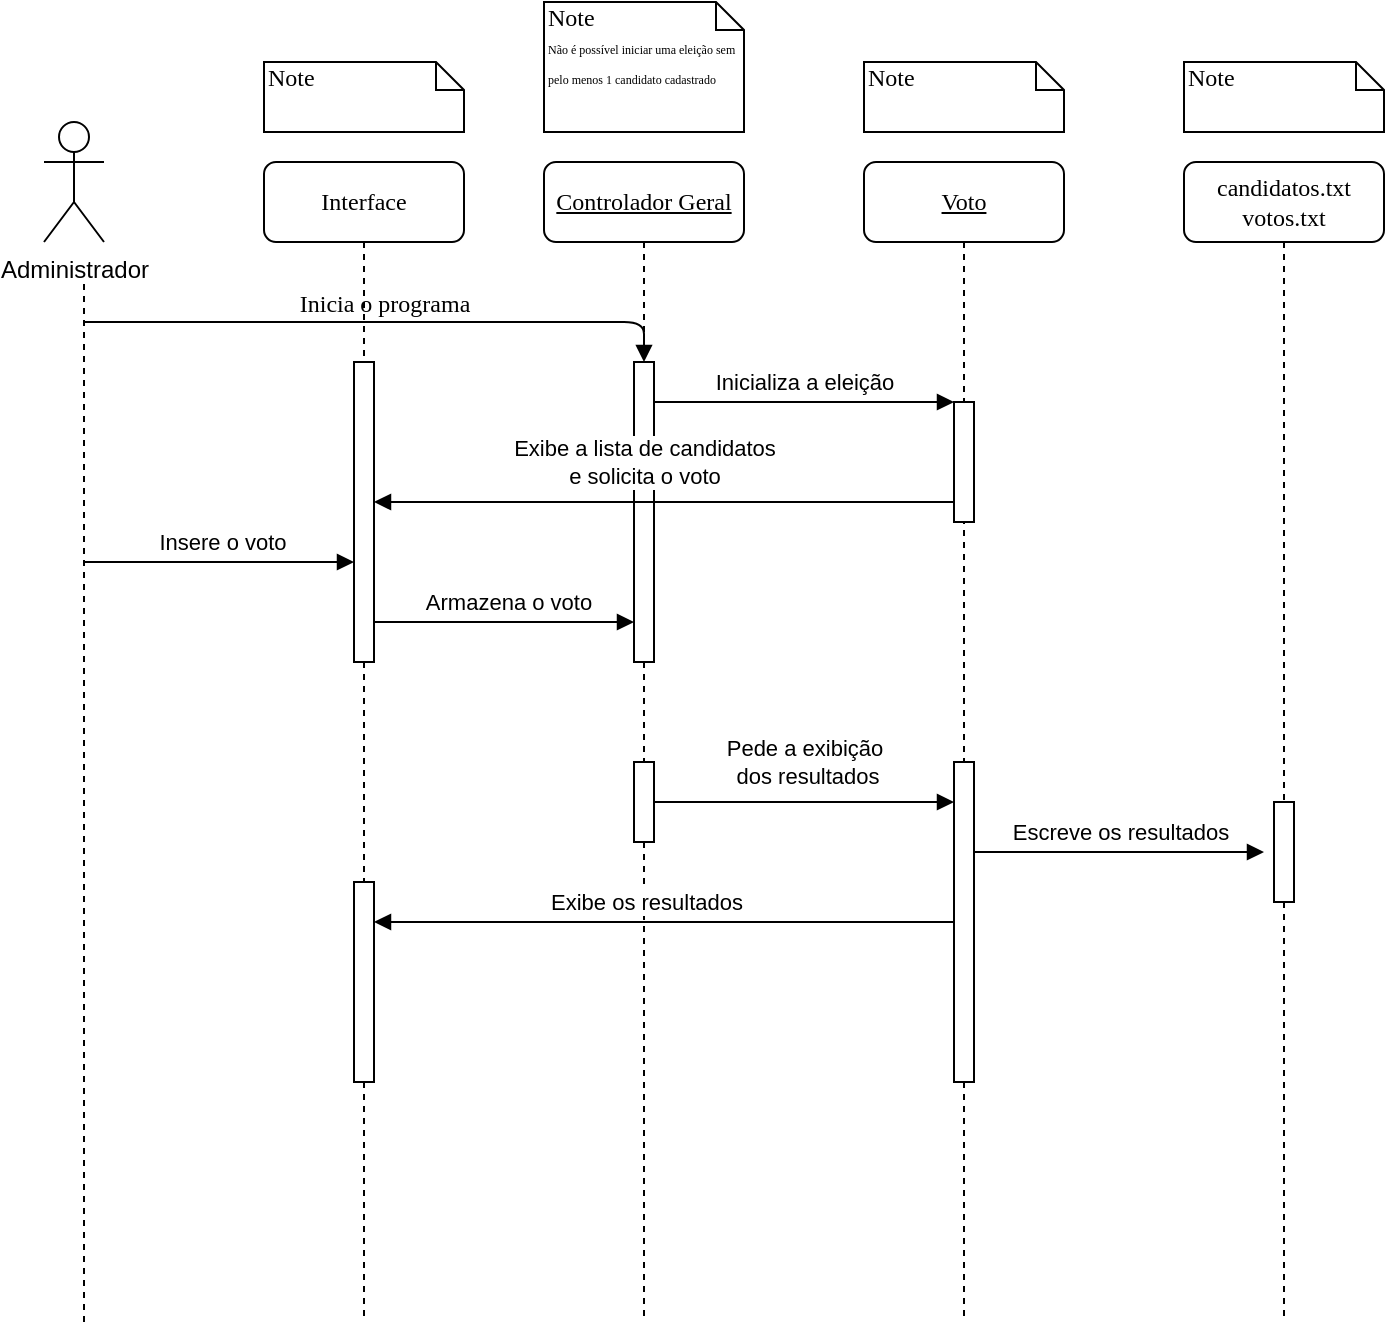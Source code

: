 <mxfile version="20.8.16" type="device" pages="2"><diagram name="Administrador" id="13e1069c-82ec-6db2-03f1-153e76fe0fe0"><mxGraphModel dx="1572" dy="758" grid="1" gridSize="10" guides="1" tooltips="1" connect="1" arrows="1" fold="1" page="1" pageScale="1" pageWidth="1100" pageHeight="850" background="none" math="0" shadow="0"><root><mxCell id="0"/><mxCell id="1" parent="0"/><mxCell id="7baba1c4bc27f4b0-2" value="&lt;u&gt;Controlador Geral&lt;/u&gt;" style="shape=umlLifeline;perimeter=lifelinePerimeter;whiteSpace=wrap;html=1;container=1;collapsible=0;recursiveResize=0;outlineConnect=0;rounded=1;shadow=0;comic=0;labelBackgroundColor=none;strokeWidth=1;fontFamily=Verdana;fontSize=12;align=center;" parent="1" vertex="1"><mxGeometry x="465" y="160" width="100" height="580" as="geometry"/></mxCell><mxCell id="7baba1c4bc27f4b0-10" value="" style="html=1;points=[];perimeter=orthogonalPerimeter;rounded=0;shadow=0;comic=0;labelBackgroundColor=none;strokeWidth=1;fontFamily=Verdana;fontSize=12;align=center;" parent="7baba1c4bc27f4b0-2" vertex="1"><mxGeometry x="45" y="100" width="10" height="150" as="geometry"/></mxCell><mxCell id="b4yrFJHsLpj1hnrqYsv3-22" value="" style="html=1;points=[];perimeter=orthogonalPerimeter;rounded=0;shadow=0;comic=0;labelBackgroundColor=none;strokeWidth=1;fontFamily=Verdana;fontSize=12;align=center;" parent="7baba1c4bc27f4b0-2" vertex="1"><mxGeometry x="45" y="300" width="10" height="40" as="geometry"/></mxCell><mxCell id="7baba1c4bc27f4b0-3" value="&lt;u&gt;Voto&lt;/u&gt;" style="shape=umlLifeline;perimeter=lifelinePerimeter;whiteSpace=wrap;html=1;container=1;collapsible=0;recursiveResize=0;outlineConnect=0;rounded=1;shadow=0;comic=0;labelBackgroundColor=none;strokeWidth=1;fontFamily=Verdana;fontSize=12;align=center;" parent="1" vertex="1"><mxGeometry x="625" y="160" width="100" height="580" as="geometry"/></mxCell><mxCell id="7baba1c4bc27f4b0-13" value="" style="html=1;points=[];perimeter=orthogonalPerimeter;rounded=0;shadow=0;comic=0;labelBackgroundColor=none;strokeWidth=1;fontFamily=Verdana;fontSize=12;align=center;" parent="7baba1c4bc27f4b0-3" vertex="1"><mxGeometry x="45" y="120" width="10" height="60" as="geometry"/></mxCell><mxCell id="b4yrFJHsLpj1hnrqYsv3-25" value="" style="html=1;points=[];perimeter=orthogonalPerimeter;rounded=0;shadow=0;comic=0;labelBackgroundColor=none;strokeWidth=1;fontFamily=Verdana;fontSize=12;align=center;" parent="7baba1c4bc27f4b0-3" vertex="1"><mxGeometry x="45" y="300" width="10" height="160" as="geometry"/></mxCell><mxCell id="7baba1c4bc27f4b0-8" value="Interface" style="shape=umlLifeline;perimeter=lifelinePerimeter;whiteSpace=wrap;html=1;container=1;collapsible=0;recursiveResize=0;outlineConnect=0;rounded=1;shadow=0;comic=0;labelBackgroundColor=none;strokeWidth=1;fontFamily=Verdana;fontSize=12;align=center;" parent="1" vertex="1"><mxGeometry x="325" y="160" width="100" height="580" as="geometry"/></mxCell><mxCell id="7baba1c4bc27f4b0-9" value="" style="html=1;points=[];perimeter=orthogonalPerimeter;rounded=0;shadow=0;comic=0;labelBackgroundColor=none;strokeWidth=1;fontFamily=Verdana;fontSize=12;align=center;" parent="7baba1c4bc27f4b0-8" vertex="1"><mxGeometry x="45" y="100" width="10" height="150" as="geometry"/></mxCell><mxCell id="b4yrFJHsLpj1hnrqYsv3-28" value="" style="html=1;points=[];perimeter=orthogonalPerimeter;rounded=0;shadow=0;comic=0;labelBackgroundColor=none;strokeWidth=1;fontFamily=Verdana;fontSize=12;align=center;" parent="7baba1c4bc27f4b0-8" vertex="1"><mxGeometry x="45" y="360" width="10" height="100" as="geometry"/></mxCell><mxCell id="7baba1c4bc27f4b0-14" value="" style="html=1;verticalAlign=bottom;endArrow=block;entryX=0;entryY=0;labelBackgroundColor=none;fontFamily=Verdana;fontSize=12;edgeStyle=elbowEdgeStyle;elbow=vertical;" parent="1" source="7baba1c4bc27f4b0-10" target="7baba1c4bc27f4b0-13" edge="1"><mxGeometry relative="1" as="geometry"><mxPoint x="595" y="280" as="sourcePoint"/></mxGeometry></mxCell><mxCell id="b4yrFJHsLpj1hnrqYsv3-11" value="Inicializa a eleição" style="edgeLabel;html=1;align=center;verticalAlign=middle;resizable=0;points=[];" parent="7baba1c4bc27f4b0-14" vertex="1" connectable="0"><mxGeometry x="-0.189" y="1" relative="1" as="geometry"><mxPoint x="14" y="-9" as="offset"/></mxGeometry></mxCell><mxCell id="7baba1c4bc27f4b0-40" value="Note" style="shape=note;whiteSpace=wrap;html=1;size=14;verticalAlign=top;align=left;spacingTop=-6;rounded=0;shadow=0;comic=0;labelBackgroundColor=none;strokeWidth=1;fontFamily=Verdana;fontSize=12" parent="1" vertex="1"><mxGeometry x="325" y="110" width="100" height="35" as="geometry"/></mxCell><mxCell id="7baba1c4bc27f4b0-41" value="Note&lt;br&gt;&lt;font style=&quot;font-size: 6px;&quot;&gt;Não é possível iniciar uma eleição sem pelo menos 1 candidato cadastrado&lt;/font&gt;" style="shape=note;whiteSpace=wrap;html=1;size=14;verticalAlign=top;align=left;spacingTop=-6;rounded=0;shadow=0;comic=0;labelBackgroundColor=none;strokeWidth=1;fontFamily=Verdana;fontSize=12" parent="1" vertex="1"><mxGeometry x="465" y="80" width="100" height="65" as="geometry"/></mxCell><mxCell id="7baba1c4bc27f4b0-42" value="Note" style="shape=note;whiteSpace=wrap;html=1;size=14;verticalAlign=top;align=left;spacingTop=-6;rounded=0;shadow=0;comic=0;labelBackgroundColor=none;strokeWidth=1;fontFamily=Verdana;fontSize=12" parent="1" vertex="1"><mxGeometry x="625" y="110" width="100" height="35" as="geometry"/></mxCell><mxCell id="b4yrFJHsLpj1hnrqYsv3-3" value="Administrador" style="shape=umlActor;verticalLabelPosition=bottom;verticalAlign=top;html=1;outlineConnect=0;" parent="1" vertex="1"><mxGeometry x="215" y="140" width="30" height="60" as="geometry"/></mxCell><mxCell id="b4yrFJHsLpj1hnrqYsv3-4" value="" style="endArrow=none;dashed=1;html=1;rounded=0;" parent="1" edge="1"><mxGeometry width="50" height="50" relative="1" as="geometry"><mxPoint x="235" y="740" as="sourcePoint"/><mxPoint x="235" y="220" as="targetPoint"/></mxGeometry></mxCell><mxCell id="b4yrFJHsLpj1hnrqYsv3-10" value="Inicia o programa" style="html=1;verticalAlign=bottom;endArrow=block;labelBackgroundColor=none;fontFamily=Verdana;fontSize=12;edgeStyle=elbowEdgeStyle;elbow=vertical;" parent="1" target="7baba1c4bc27f4b0-10" edge="1"><mxGeometry relative="1" as="geometry"><mxPoint x="235" y="240" as="sourcePoint"/><mxPoint x="365" y="240" as="targetPoint"/><Array as="points"><mxPoint x="250" y="240"/></Array></mxGeometry></mxCell><mxCell id="b4yrFJHsLpj1hnrqYsv3-12" value="" style="html=1;verticalAlign=bottom;endArrow=none;labelBackgroundColor=none;fontFamily=Verdana;fontSize=12;edgeStyle=elbowEdgeStyle;elbow=vertical;startArrow=block;startFill=1;endFill=0;" parent="1" source="7baba1c4bc27f4b0-9" target="7baba1c4bc27f4b0-13" edge="1"><mxGeometry relative="1" as="geometry"><mxPoint x="525" y="320" as="sourcePoint"/><mxPoint x="675" y="320.0" as="targetPoint"/><Array as="points"><mxPoint x="585" y="330"/></Array></mxGeometry></mxCell><mxCell id="b4yrFJHsLpj1hnrqYsv3-13" value="Exibe a lista de candidatos&lt;br&gt;e solicita o voto" style="edgeLabel;html=1;align=center;verticalAlign=middle;resizable=0;points=[];labelBackgroundColor=default;" parent="b4yrFJHsLpj1hnrqYsv3-12" vertex="1" connectable="0"><mxGeometry x="-0.189" y="1" relative="1" as="geometry"><mxPoint x="17" y="-19" as="offset"/></mxGeometry></mxCell><mxCell id="b4yrFJHsLpj1hnrqYsv3-15" value="" style="html=1;verticalAlign=bottom;endArrow=block;labelBackgroundColor=none;fontFamily=Verdana;fontSize=12;edgeStyle=elbowEdgeStyle;elbow=vertical;" parent="1" target="7baba1c4bc27f4b0-9" edge="1"><mxGeometry relative="1" as="geometry"><mxPoint x="235" y="360" as="sourcePoint"/><mxPoint x="365" y="360.0" as="targetPoint"/></mxGeometry></mxCell><mxCell id="b4yrFJHsLpj1hnrqYsv3-16" value="Insere o voto" style="edgeLabel;html=1;align=center;verticalAlign=middle;resizable=0;points=[];" parent="b4yrFJHsLpj1hnrqYsv3-15" vertex="1" connectable="0"><mxGeometry x="-0.189" y="1" relative="1" as="geometry"><mxPoint x="14" y="-9" as="offset"/></mxGeometry></mxCell><mxCell id="b4yrFJHsLpj1hnrqYsv3-17" value="" style="html=1;verticalAlign=bottom;endArrow=block;labelBackgroundColor=none;fontFamily=Verdana;fontSize=12;edgeStyle=elbowEdgeStyle;elbow=vertical;" parent="1" source="7baba1c4bc27f4b0-9" target="7baba1c4bc27f4b0-10" edge="1"><mxGeometry relative="1" as="geometry"><mxPoint x="385" y="380" as="sourcePoint"/><mxPoint x="505" y="390" as="targetPoint"/><Array as="points"><mxPoint x="445" y="390"/><mxPoint x="515" y="380"/></Array></mxGeometry></mxCell><mxCell id="b4yrFJHsLpj1hnrqYsv3-18" value="Armazena o voto" style="edgeLabel;html=1;align=center;verticalAlign=middle;resizable=0;points=[];" parent="b4yrFJHsLpj1hnrqYsv3-17" vertex="1" connectable="0"><mxGeometry x="-0.189" y="1" relative="1" as="geometry"><mxPoint x="14" y="-9" as="offset"/></mxGeometry></mxCell><mxCell id="b4yrFJHsLpj1hnrqYsv3-19" value="candidatos.txt&lt;br&gt;votos.txt" style="shape=umlLifeline;perimeter=lifelinePerimeter;whiteSpace=wrap;html=1;container=1;collapsible=0;recursiveResize=0;outlineConnect=0;rounded=1;shadow=0;comic=0;labelBackgroundColor=none;strokeWidth=1;fontFamily=Verdana;fontSize=12;align=center;" parent="1" vertex="1"><mxGeometry x="785" y="160" width="100" height="580" as="geometry"/></mxCell><mxCell id="b4yrFJHsLpj1hnrqYsv3-20" value="" style="html=1;points=[];perimeter=orthogonalPerimeter;rounded=0;shadow=0;comic=0;labelBackgroundColor=none;strokeWidth=1;fontFamily=Verdana;fontSize=12;align=center;" parent="b4yrFJHsLpj1hnrqYsv3-19" vertex="1"><mxGeometry x="45" y="320" width="10" height="50" as="geometry"/></mxCell><mxCell id="b4yrFJHsLpj1hnrqYsv3-21" value="Note" style="shape=note;whiteSpace=wrap;html=1;size=14;verticalAlign=top;align=left;spacingTop=-6;rounded=0;shadow=0;comic=0;labelBackgroundColor=none;strokeWidth=1;fontFamily=Verdana;fontSize=12" parent="1" vertex="1"><mxGeometry x="785" y="110" width="100" height="35" as="geometry"/></mxCell><mxCell id="b4yrFJHsLpj1hnrqYsv3-23" value="" style="html=1;verticalAlign=bottom;endArrow=block;labelBackgroundColor=none;fontFamily=Verdana;fontSize=12;edgeStyle=elbowEdgeStyle;elbow=vertical;" parent="1" source="b4yrFJHsLpj1hnrqYsv3-22" target="b4yrFJHsLpj1hnrqYsv3-25" edge="1"><mxGeometry relative="1" as="geometry"><mxPoint x="535" y="480" as="sourcePoint"/><mxPoint x="665" y="480" as="targetPoint"/><Array as="points"><mxPoint x="600" y="480"/><mxPoint x="670" y="470"/></Array></mxGeometry></mxCell><mxCell id="b4yrFJHsLpj1hnrqYsv3-24" value="Pede a exibição&lt;br&gt;&amp;nbsp;dos resultados" style="edgeLabel;html=1;align=center;verticalAlign=middle;resizable=0;points=[];" parent="b4yrFJHsLpj1hnrqYsv3-23" vertex="1" connectable="0"><mxGeometry x="-0.189" y="1" relative="1" as="geometry"><mxPoint x="14" y="-19" as="offset"/></mxGeometry></mxCell><mxCell id="b4yrFJHsLpj1hnrqYsv3-26" value="" style="html=1;verticalAlign=bottom;endArrow=none;labelBackgroundColor=none;fontFamily=Verdana;fontSize=12;edgeStyle=elbowEdgeStyle;elbow=vertical;startArrow=block;startFill=1;endFill=0;" parent="1" source="b4yrFJHsLpj1hnrqYsv3-28" target="b4yrFJHsLpj1hnrqYsv3-25" edge="1"><mxGeometry relative="1" as="geometry"><mxPoint x="370" y="540" as="sourcePoint"/><mxPoint x="660" y="540" as="targetPoint"/><Array as="points"><mxPoint x="575" y="540"/></Array></mxGeometry></mxCell><mxCell id="b4yrFJHsLpj1hnrqYsv3-27" value="Exibe os resultados" style="edgeLabel;html=1;align=center;verticalAlign=middle;resizable=0;points=[];labelBackgroundColor=default;" parent="b4yrFJHsLpj1hnrqYsv3-26" vertex="1" connectable="0"><mxGeometry x="-0.189" y="1" relative="1" as="geometry"><mxPoint x="18" y="-9" as="offset"/></mxGeometry></mxCell><mxCell id="b4yrFJHsLpj1hnrqYsv3-32" value="" style="html=1;verticalAlign=bottom;endArrow=block;labelBackgroundColor=none;fontFamily=Verdana;fontSize=12;edgeStyle=elbowEdgeStyle;elbow=vertical;" parent="1" source="b4yrFJHsLpj1hnrqYsv3-25" edge="1"><mxGeometry relative="1" as="geometry"><mxPoint x="695" y="505.0" as="sourcePoint"/><mxPoint x="825" y="505.0" as="targetPoint"/><Array as="points"><mxPoint x="760" y="505"/><mxPoint x="830" y="495"/></Array></mxGeometry></mxCell><mxCell id="b4yrFJHsLpj1hnrqYsv3-33" value="Escreve os resultados" style="edgeLabel;html=1;align=center;verticalAlign=middle;resizable=0;points=[];" parent="b4yrFJHsLpj1hnrqYsv3-32" vertex="1" connectable="0"><mxGeometry x="-0.189" y="1" relative="1" as="geometry"><mxPoint x="14" y="-9" as="offset"/></mxGeometry></mxCell></root></mxGraphModel></diagram><diagram name="Votante" id="uM-rO9RCr3oaeKX8CJqo"><mxGraphModel dx="1886" dy="910" grid="1" gridSize="10" guides="1" tooltips="1" connect="1" arrows="1" fold="1" page="1" pageScale="1" pageWidth="1100" pageHeight="850" background="none" math="0" shadow="0"><root><mxCell id="dI6IA6Jb1SkRiT0I3AHi-0"/><mxCell id="dI6IA6Jb1SkRiT0I3AHi-1" parent="dI6IA6Jb1SkRiT0I3AHi-0"/><mxCell id="dI6IA6Jb1SkRiT0I3AHi-2" value="&lt;u&gt;Controlador Geral&lt;/u&gt;" style="shape=umlLifeline;perimeter=lifelinePerimeter;whiteSpace=wrap;html=1;container=1;collapsible=0;recursiveResize=0;outlineConnect=0;rounded=1;shadow=0;comic=0;labelBackgroundColor=none;strokeWidth=1;fontFamily=Verdana;fontSize=12;align=center;" vertex="1" parent="dI6IA6Jb1SkRiT0I3AHi-1"><mxGeometry x="465" y="160" width="100" height="580" as="geometry"/></mxCell><mxCell id="dI6IA6Jb1SkRiT0I3AHi-3" value="" style="html=1;points=[];perimeter=orthogonalPerimeter;rounded=0;shadow=0;comic=0;labelBackgroundColor=none;strokeWidth=1;fontFamily=Verdana;fontSize=12;align=center;" vertex="1" parent="dI6IA6Jb1SkRiT0I3AHi-2"><mxGeometry x="45" y="100" width="10" height="250" as="geometry"/></mxCell><mxCell id="5ze2HZSG6f6y8XCEyMou-2" value="Envia o voto" style="html=1;verticalAlign=bottom;endArrow=block;rounded=0;fontSize=12;" edge="1" parent="dI6IA6Jb1SkRiT0I3AHi-2" target="dI6IA6Jb1SkRiT0I3AHi-6"><mxGeometry width="80" relative="1" as="geometry"><mxPoint x="55" y="260" as="sourcePoint"/><mxPoint x="135" y="260" as="targetPoint"/></mxGeometry></mxCell><mxCell id="5ze2HZSG6f6y8XCEyMou-5" value="Gera mensagem de &lt;br&gt;confirmação de voto" style="html=1;verticalAlign=bottom;endArrow=none;rounded=0;fontSize=12;startArrow=block;startFill=1;endFill=0;" edge="1" parent="dI6IA6Jb1SkRiT0I3AHi-2" target="dI6IA6Jb1SkRiT0I3AHi-6"><mxGeometry width="80" relative="1" as="geometry"><mxPoint x="55" y="300" as="sourcePoint"/><mxPoint x="135" y="300" as="targetPoint"/></mxGeometry></mxCell><mxCell id="dI6IA6Jb1SkRiT0I3AHi-5" value="&lt;u&gt;Voto&lt;/u&gt;" style="shape=umlLifeline;perimeter=lifelinePerimeter;whiteSpace=wrap;html=1;container=1;collapsible=0;recursiveResize=0;outlineConnect=0;rounded=1;shadow=0;comic=0;labelBackgroundColor=none;strokeWidth=1;fontFamily=Verdana;fontSize=12;align=center;" vertex="1" parent="dI6IA6Jb1SkRiT0I3AHi-1"><mxGeometry x="625" y="160" width="100" height="580" as="geometry"/></mxCell><mxCell id="dI6IA6Jb1SkRiT0I3AHi-6" value="" style="html=1;points=[];perimeter=orthogonalPerimeter;rounded=0;shadow=0;comic=0;labelBackgroundColor=none;strokeWidth=1;fontFamily=Verdana;fontSize=12;align=center;" vertex="1" parent="dI6IA6Jb1SkRiT0I3AHi-5"><mxGeometry x="45" y="230" width="10" height="80" as="geometry"/></mxCell><mxCell id="5ze2HZSG6f6y8XCEyMou-3" value="Armazena resultados" style="html=1;verticalAlign=bottom;endArrow=block;rounded=0;fontSize=12;" edge="1" parent="dI6IA6Jb1SkRiT0I3AHi-5" target="5ze2HZSG6f6y8XCEyMou-4"><mxGeometry width="80" relative="1" as="geometry"><mxPoint x="55" y="260" as="sourcePoint"/><mxPoint x="135" y="260" as="targetPoint"/></mxGeometry></mxCell><mxCell id="dI6IA6Jb1SkRiT0I3AHi-8" value="Interface" style="shape=umlLifeline;perimeter=lifelinePerimeter;whiteSpace=wrap;html=1;container=1;collapsible=0;recursiveResize=0;outlineConnect=0;rounded=1;shadow=0;comic=0;labelBackgroundColor=none;strokeWidth=1;fontFamily=Verdana;fontSize=12;align=center;" vertex="1" parent="dI6IA6Jb1SkRiT0I3AHi-1"><mxGeometry x="325" y="160" width="100" height="580" as="geometry"/></mxCell><mxCell id="dI6IA6Jb1SkRiT0I3AHi-9" value="" style="html=1;points=[];perimeter=orthogonalPerimeter;rounded=0;shadow=0;comic=0;labelBackgroundColor=none;strokeWidth=1;fontFamily=Verdana;fontSize=12;align=center;" vertex="1" parent="dI6IA6Jb1SkRiT0I3AHi-8"><mxGeometry x="45" y="100" width="10" height="290" as="geometry"/></mxCell><mxCell id="5ze2HZSG6f6y8XCEyMou-1" value="Recebe o voto" style="html=1;verticalAlign=bottom;endArrow=block;rounded=0;fontSize=12;" edge="1" parent="dI6IA6Jb1SkRiT0I3AHi-8" target="dI6IA6Jb1SkRiT0I3AHi-3"><mxGeometry width="80" relative="1" as="geometry"><mxPoint x="55" y="240" as="sourcePoint"/><mxPoint x="135" y="240" as="targetPoint"/></mxGeometry></mxCell><mxCell id="5ze2HZSG6f6y8XCEyMou-6" value="Exibe mensagem de &lt;br&gt;confirmação de voto" style="html=1;verticalAlign=bottom;endArrow=none;rounded=0;fontSize=12;startArrow=block;startFill=1;endFill=0;" edge="1" parent="dI6IA6Jb1SkRiT0I3AHi-8" target="dI6IA6Jb1SkRiT0I3AHi-3"><mxGeometry width="80" relative="1" as="geometry"><mxPoint x="55" y="320" as="sourcePoint"/><mxPoint x="135" y="320" as="targetPoint"/></mxGeometry></mxCell><mxCell id="dI6IA6Jb1SkRiT0I3AHi-13" value="Note" style="shape=note;whiteSpace=wrap;html=1;size=14;verticalAlign=top;align=left;spacingTop=-6;rounded=0;shadow=0;comic=0;labelBackgroundColor=none;strokeWidth=1;fontFamily=Verdana;fontSize=12" vertex="1" parent="dI6IA6Jb1SkRiT0I3AHi-1"><mxGeometry x="325" y="110" width="100" height="35" as="geometry"/></mxCell><mxCell id="dI6IA6Jb1SkRiT0I3AHi-14" value="Note&lt;br&gt;&lt;font style=&quot;font-size: 6px;&quot;&gt;Não é possível iniciar uma eleição sem pelo menos 1 candidato cadastrado&lt;/font&gt;" style="shape=note;whiteSpace=wrap;html=1;size=14;verticalAlign=top;align=left;spacingTop=-6;rounded=0;shadow=0;comic=0;labelBackgroundColor=none;strokeWidth=1;fontFamily=Verdana;fontSize=12" vertex="1" parent="dI6IA6Jb1SkRiT0I3AHi-1"><mxGeometry x="465" y="80" width="100" height="65" as="geometry"/></mxCell><mxCell id="dI6IA6Jb1SkRiT0I3AHi-15" value="Note" style="shape=note;whiteSpace=wrap;html=1;size=14;verticalAlign=top;align=left;spacingTop=-6;rounded=0;shadow=0;comic=0;labelBackgroundColor=none;strokeWidth=1;fontFamily=Verdana;fontSize=12" vertex="1" parent="dI6IA6Jb1SkRiT0I3AHi-1"><mxGeometry x="625" y="110" width="100" height="35" as="geometry"/></mxCell><mxCell id="dI6IA6Jb1SkRiT0I3AHi-16" value="Votante" style="shape=umlActor;verticalLabelPosition=bottom;verticalAlign=top;html=1;outlineConnect=0;" vertex="1" parent="dI6IA6Jb1SkRiT0I3AHi-1"><mxGeometry x="215" y="140" width="30" height="60" as="geometry"/></mxCell><mxCell id="dI6IA6Jb1SkRiT0I3AHi-17" value="" style="endArrow=none;dashed=1;html=1;rounded=0;" edge="1" parent="dI6IA6Jb1SkRiT0I3AHi-1"><mxGeometry width="50" height="50" relative="1" as="geometry"><mxPoint x="235" y="740" as="sourcePoint"/><mxPoint x="235" y="220" as="targetPoint"/></mxGeometry></mxCell><mxCell id="dI6IA6Jb1SkRiT0I3AHi-25" value="candidatos.txt&lt;br&gt;votos.txt" style="shape=umlLifeline;perimeter=lifelinePerimeter;whiteSpace=wrap;html=1;container=1;collapsible=0;recursiveResize=0;outlineConnect=0;rounded=1;shadow=0;comic=0;labelBackgroundColor=none;strokeWidth=1;fontFamily=Verdana;fontSize=12;align=center;" vertex="1" parent="dI6IA6Jb1SkRiT0I3AHi-1"><mxGeometry x="785" y="160" width="100" height="580" as="geometry"/></mxCell><mxCell id="5ze2HZSG6f6y8XCEyMou-4" value="" style="html=1;points=[];perimeter=orthogonalPerimeter;rounded=0;shadow=0;comic=0;labelBackgroundColor=none;strokeWidth=1;fontFamily=Verdana;fontSize=12;align=center;" vertex="1" parent="dI6IA6Jb1SkRiT0I3AHi-25"><mxGeometry x="45" y="230" width="10" height="60" as="geometry"/></mxCell><mxCell id="dI6IA6Jb1SkRiT0I3AHi-27" value="Note" style="shape=note;whiteSpace=wrap;html=1;size=14;verticalAlign=top;align=left;spacingTop=-6;rounded=0;shadow=0;comic=0;labelBackgroundColor=none;strokeWidth=1;fontFamily=Verdana;fontSize=12" vertex="1" parent="dI6IA6Jb1SkRiT0I3AHi-1"><mxGeometry x="785" y="110" width="100" height="35" as="geometry"/></mxCell><mxCell id="pxv0C1SFovAK5umR27z5-0" value="&lt;font style=&quot;font-size: 12px;&quot;&gt;Escolhe opção &quot;Votar&quot;&lt;/font&gt;" style="html=1;verticalAlign=bottom;endArrow=block;rounded=0;fontSize=6;startArrow=none;startFill=0;endFill=1;" edge="1" parent="dI6IA6Jb1SkRiT0I3AHi-1" target="dI6IA6Jb1SkRiT0I3AHi-9"><mxGeometry width="80" relative="1" as="geometry"><mxPoint x="240" y="270" as="sourcePoint"/><mxPoint x="340" y="270" as="targetPoint"/></mxGeometry></mxCell><mxCell id="pxv0C1SFovAK5umR27z5-1" value="Solicita lista &lt;br&gt;de candidatos" style="html=1;verticalAlign=bottom;endArrow=block;rounded=0;fontSize=12;" edge="1" parent="dI6IA6Jb1SkRiT0I3AHi-1" source="dI6IA6Jb1SkRiT0I3AHi-9" target="dI6IA6Jb1SkRiT0I3AHi-3"><mxGeometry width="80" relative="1" as="geometry"><mxPoint x="400" y="290" as="sourcePoint"/><mxPoint x="480" y="290" as="targetPoint"/><Array as="points"><mxPoint x="400" y="290"/></Array></mxGeometry></mxCell><mxCell id="Y6d5BS9KRDGLnVxvIEOG-1" value="Exibe tela &lt;br&gt;de votação" style="html=1;verticalAlign=bottom;endArrow=none;rounded=0;fontSize=12;startArrow=block;startFill=1;endFill=0;" edge="1" parent="dI6IA6Jb1SkRiT0I3AHi-1" source="dI6IA6Jb1SkRiT0I3AHi-9" target="dI6IA6Jb1SkRiT0I3AHi-3"><mxGeometry width="80" relative="1" as="geometry"><mxPoint x="400" y="330" as="sourcePoint"/><mxPoint x="480" y="330" as="targetPoint"/><Array as="points"><mxPoint x="480" y="335"/></Array></mxGeometry></mxCell><mxCell id="5ze2HZSG6f6y8XCEyMou-0" value="Insere o voto" style="html=1;verticalAlign=bottom;endArrow=block;rounded=0;fontSize=12;" edge="1" parent="dI6IA6Jb1SkRiT0I3AHi-1" target="dI6IA6Jb1SkRiT0I3AHi-9"><mxGeometry width="80" relative="1" as="geometry"><mxPoint x="240" y="380" as="sourcePoint"/><mxPoint x="320" y="380" as="targetPoint"/></mxGeometry></mxCell></root></mxGraphModel></diagram></mxfile>